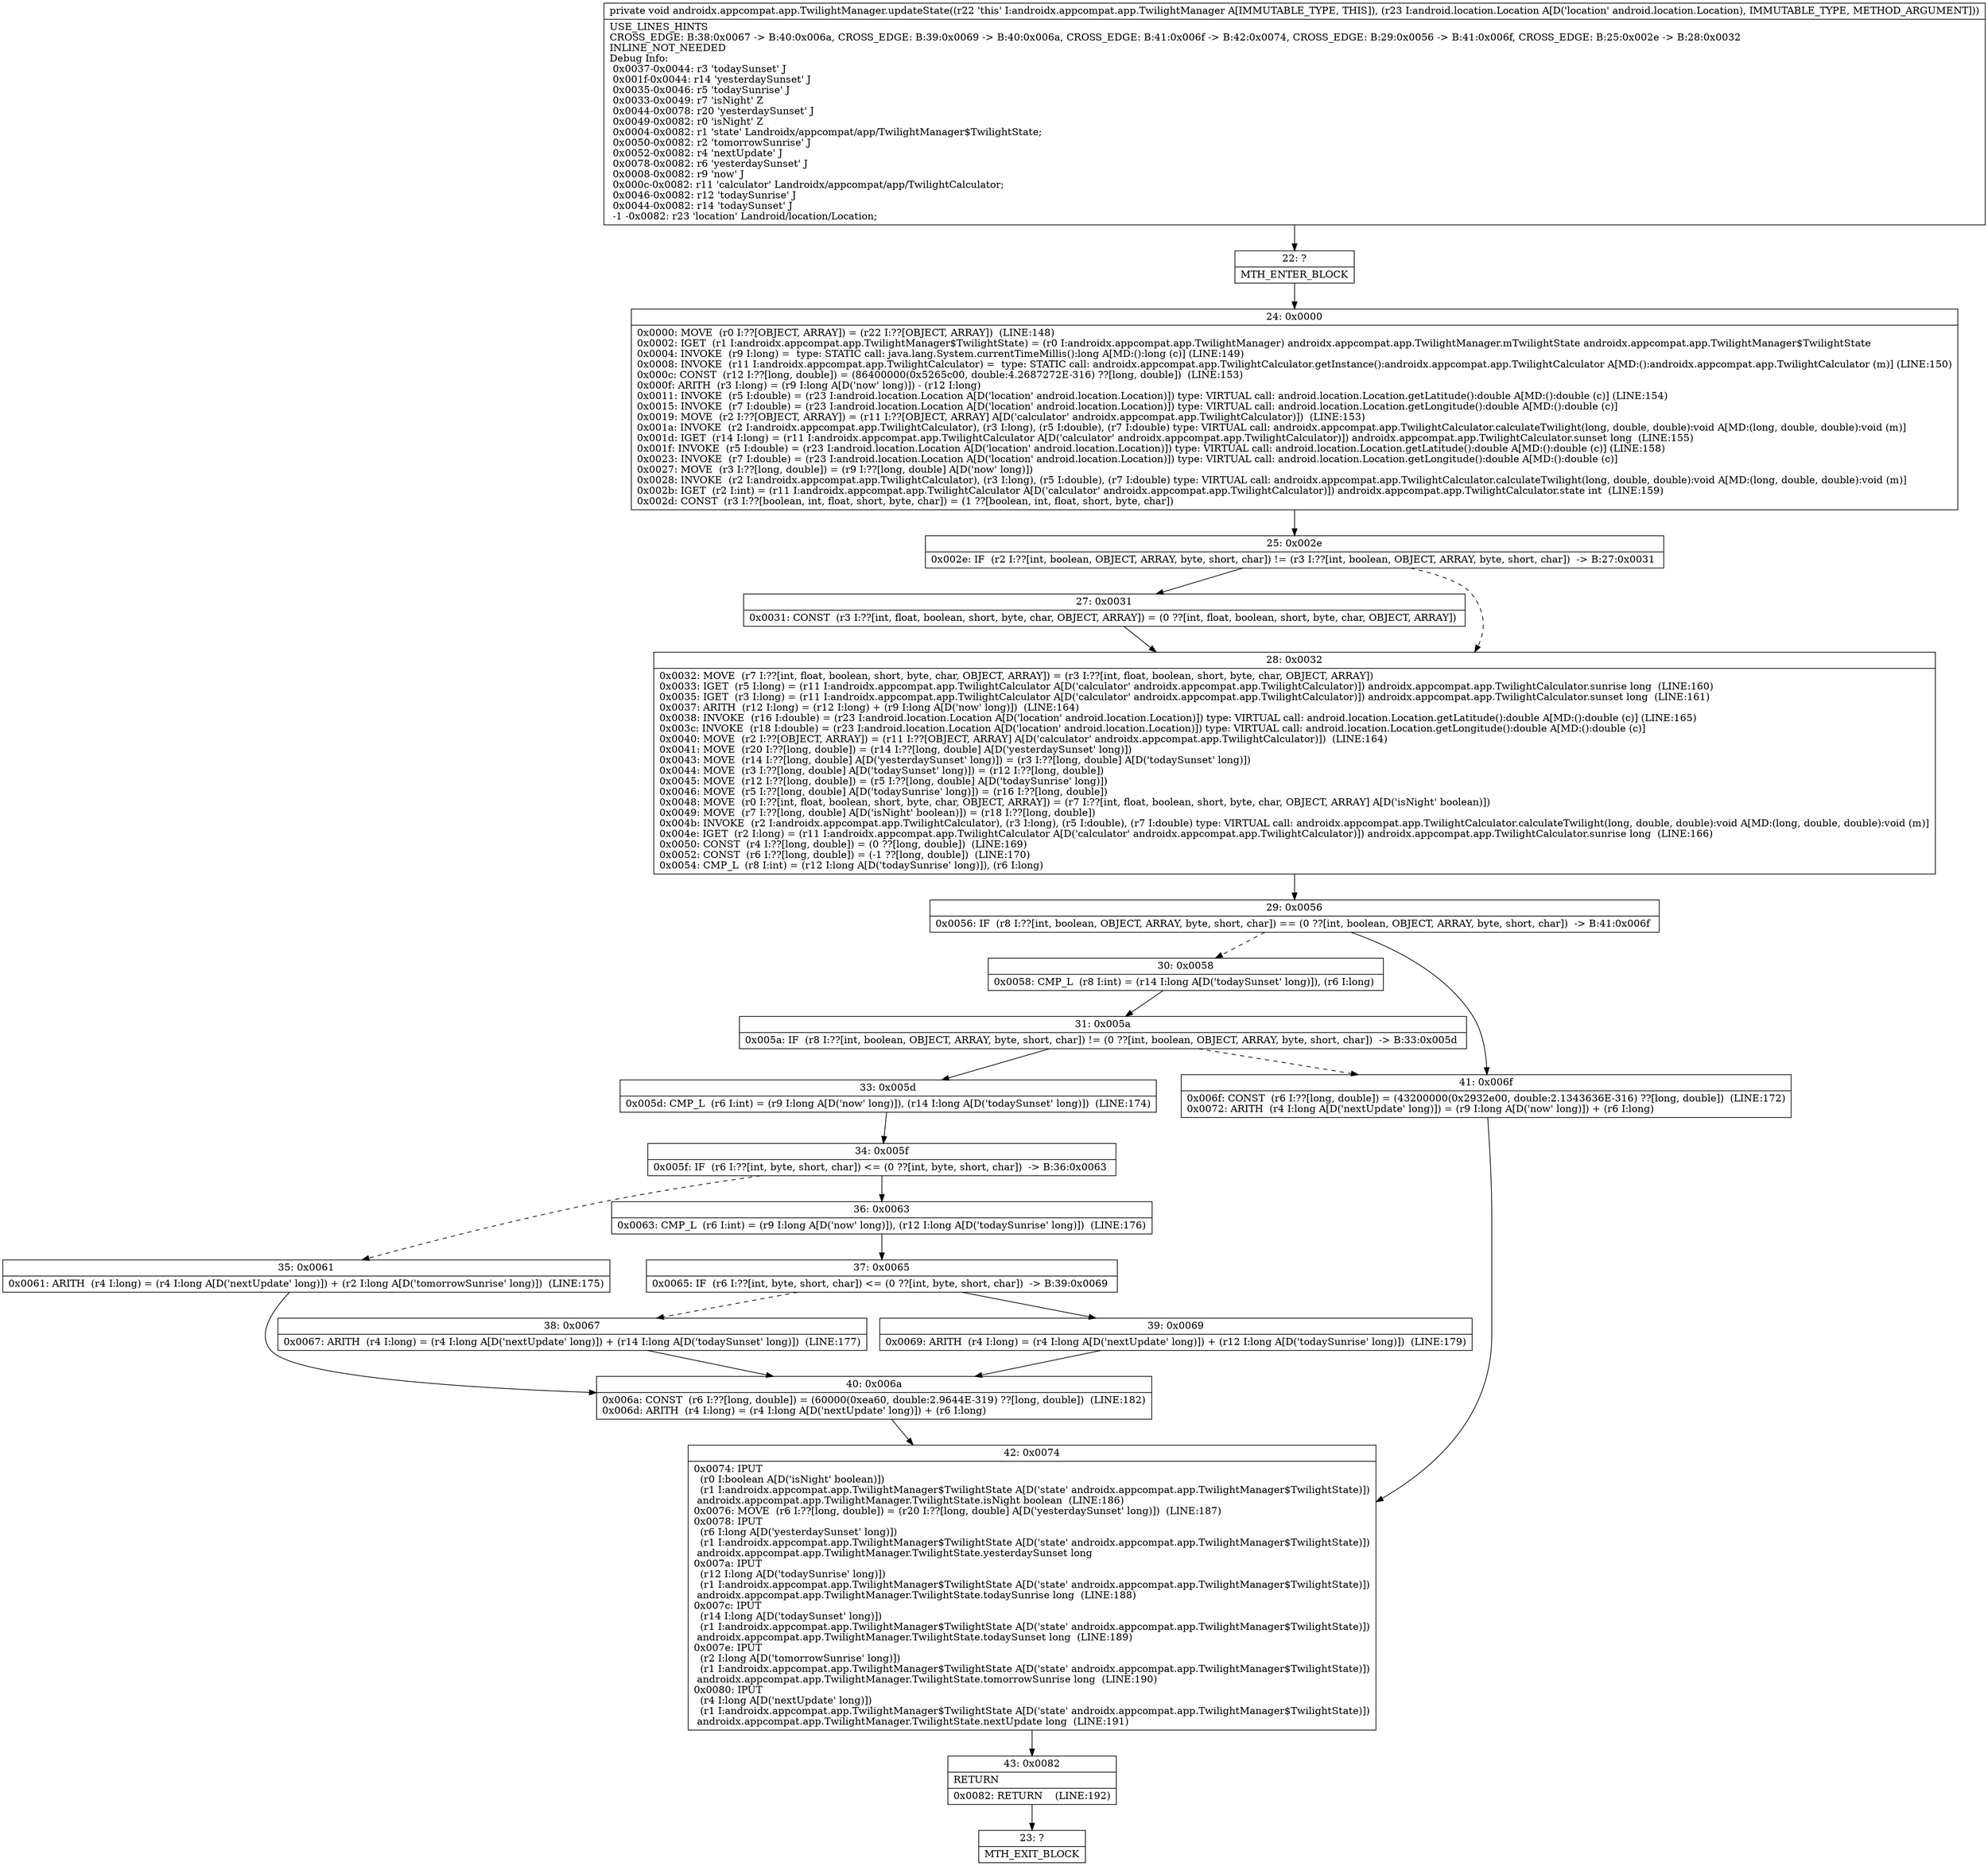digraph "CFG forandroidx.appcompat.app.TwilightManager.updateState(Landroid\/location\/Location;)V" {
Node_22 [shape=record,label="{22\:\ ?|MTH_ENTER_BLOCK\l}"];
Node_24 [shape=record,label="{24\:\ 0x0000|0x0000: MOVE  (r0 I:??[OBJECT, ARRAY]) = (r22 I:??[OBJECT, ARRAY])  (LINE:148)\l0x0002: IGET  (r1 I:androidx.appcompat.app.TwilightManager$TwilightState) = (r0 I:androidx.appcompat.app.TwilightManager) androidx.appcompat.app.TwilightManager.mTwilightState androidx.appcompat.app.TwilightManager$TwilightState \l0x0004: INVOKE  (r9 I:long) =  type: STATIC call: java.lang.System.currentTimeMillis():long A[MD:():long (c)] (LINE:149)\l0x0008: INVOKE  (r11 I:androidx.appcompat.app.TwilightCalculator) =  type: STATIC call: androidx.appcompat.app.TwilightCalculator.getInstance():androidx.appcompat.app.TwilightCalculator A[MD:():androidx.appcompat.app.TwilightCalculator (m)] (LINE:150)\l0x000c: CONST  (r12 I:??[long, double]) = (86400000(0x5265c00, double:4.2687272E\-316) ??[long, double])  (LINE:153)\l0x000f: ARITH  (r3 I:long) = (r9 I:long A[D('now' long)]) \- (r12 I:long) \l0x0011: INVOKE  (r5 I:double) = (r23 I:android.location.Location A[D('location' android.location.Location)]) type: VIRTUAL call: android.location.Location.getLatitude():double A[MD:():double (c)] (LINE:154)\l0x0015: INVOKE  (r7 I:double) = (r23 I:android.location.Location A[D('location' android.location.Location)]) type: VIRTUAL call: android.location.Location.getLongitude():double A[MD:():double (c)]\l0x0019: MOVE  (r2 I:??[OBJECT, ARRAY]) = (r11 I:??[OBJECT, ARRAY] A[D('calculator' androidx.appcompat.app.TwilightCalculator)])  (LINE:153)\l0x001a: INVOKE  (r2 I:androidx.appcompat.app.TwilightCalculator), (r3 I:long), (r5 I:double), (r7 I:double) type: VIRTUAL call: androidx.appcompat.app.TwilightCalculator.calculateTwilight(long, double, double):void A[MD:(long, double, double):void (m)]\l0x001d: IGET  (r14 I:long) = (r11 I:androidx.appcompat.app.TwilightCalculator A[D('calculator' androidx.appcompat.app.TwilightCalculator)]) androidx.appcompat.app.TwilightCalculator.sunset long  (LINE:155)\l0x001f: INVOKE  (r5 I:double) = (r23 I:android.location.Location A[D('location' android.location.Location)]) type: VIRTUAL call: android.location.Location.getLatitude():double A[MD:():double (c)] (LINE:158)\l0x0023: INVOKE  (r7 I:double) = (r23 I:android.location.Location A[D('location' android.location.Location)]) type: VIRTUAL call: android.location.Location.getLongitude():double A[MD:():double (c)]\l0x0027: MOVE  (r3 I:??[long, double]) = (r9 I:??[long, double] A[D('now' long)]) \l0x0028: INVOKE  (r2 I:androidx.appcompat.app.TwilightCalculator), (r3 I:long), (r5 I:double), (r7 I:double) type: VIRTUAL call: androidx.appcompat.app.TwilightCalculator.calculateTwilight(long, double, double):void A[MD:(long, double, double):void (m)]\l0x002b: IGET  (r2 I:int) = (r11 I:androidx.appcompat.app.TwilightCalculator A[D('calculator' androidx.appcompat.app.TwilightCalculator)]) androidx.appcompat.app.TwilightCalculator.state int  (LINE:159)\l0x002d: CONST  (r3 I:??[boolean, int, float, short, byte, char]) = (1 ??[boolean, int, float, short, byte, char]) \l}"];
Node_25 [shape=record,label="{25\:\ 0x002e|0x002e: IF  (r2 I:??[int, boolean, OBJECT, ARRAY, byte, short, char]) != (r3 I:??[int, boolean, OBJECT, ARRAY, byte, short, char])  \-\> B:27:0x0031 \l}"];
Node_27 [shape=record,label="{27\:\ 0x0031|0x0031: CONST  (r3 I:??[int, float, boolean, short, byte, char, OBJECT, ARRAY]) = (0 ??[int, float, boolean, short, byte, char, OBJECT, ARRAY]) \l}"];
Node_28 [shape=record,label="{28\:\ 0x0032|0x0032: MOVE  (r7 I:??[int, float, boolean, short, byte, char, OBJECT, ARRAY]) = (r3 I:??[int, float, boolean, short, byte, char, OBJECT, ARRAY]) \l0x0033: IGET  (r5 I:long) = (r11 I:androidx.appcompat.app.TwilightCalculator A[D('calculator' androidx.appcompat.app.TwilightCalculator)]) androidx.appcompat.app.TwilightCalculator.sunrise long  (LINE:160)\l0x0035: IGET  (r3 I:long) = (r11 I:androidx.appcompat.app.TwilightCalculator A[D('calculator' androidx.appcompat.app.TwilightCalculator)]) androidx.appcompat.app.TwilightCalculator.sunset long  (LINE:161)\l0x0037: ARITH  (r12 I:long) = (r12 I:long) + (r9 I:long A[D('now' long)])  (LINE:164)\l0x0038: INVOKE  (r16 I:double) = (r23 I:android.location.Location A[D('location' android.location.Location)]) type: VIRTUAL call: android.location.Location.getLatitude():double A[MD:():double (c)] (LINE:165)\l0x003c: INVOKE  (r18 I:double) = (r23 I:android.location.Location A[D('location' android.location.Location)]) type: VIRTUAL call: android.location.Location.getLongitude():double A[MD:():double (c)]\l0x0040: MOVE  (r2 I:??[OBJECT, ARRAY]) = (r11 I:??[OBJECT, ARRAY] A[D('calculator' androidx.appcompat.app.TwilightCalculator)])  (LINE:164)\l0x0041: MOVE  (r20 I:??[long, double]) = (r14 I:??[long, double] A[D('yesterdaySunset' long)]) \l0x0043: MOVE  (r14 I:??[long, double] A[D('yesterdaySunset' long)]) = (r3 I:??[long, double] A[D('todaySunset' long)]) \l0x0044: MOVE  (r3 I:??[long, double] A[D('todaySunset' long)]) = (r12 I:??[long, double]) \l0x0045: MOVE  (r12 I:??[long, double]) = (r5 I:??[long, double] A[D('todaySunrise' long)]) \l0x0046: MOVE  (r5 I:??[long, double] A[D('todaySunrise' long)]) = (r16 I:??[long, double]) \l0x0048: MOVE  (r0 I:??[int, float, boolean, short, byte, char, OBJECT, ARRAY]) = (r7 I:??[int, float, boolean, short, byte, char, OBJECT, ARRAY] A[D('isNight' boolean)]) \l0x0049: MOVE  (r7 I:??[long, double] A[D('isNight' boolean)]) = (r18 I:??[long, double]) \l0x004b: INVOKE  (r2 I:androidx.appcompat.app.TwilightCalculator), (r3 I:long), (r5 I:double), (r7 I:double) type: VIRTUAL call: androidx.appcompat.app.TwilightCalculator.calculateTwilight(long, double, double):void A[MD:(long, double, double):void (m)]\l0x004e: IGET  (r2 I:long) = (r11 I:androidx.appcompat.app.TwilightCalculator A[D('calculator' androidx.appcompat.app.TwilightCalculator)]) androidx.appcompat.app.TwilightCalculator.sunrise long  (LINE:166)\l0x0050: CONST  (r4 I:??[long, double]) = (0 ??[long, double])  (LINE:169)\l0x0052: CONST  (r6 I:??[long, double]) = (\-1 ??[long, double])  (LINE:170)\l0x0054: CMP_L  (r8 I:int) = (r12 I:long A[D('todaySunrise' long)]), (r6 I:long) \l}"];
Node_29 [shape=record,label="{29\:\ 0x0056|0x0056: IF  (r8 I:??[int, boolean, OBJECT, ARRAY, byte, short, char]) == (0 ??[int, boolean, OBJECT, ARRAY, byte, short, char])  \-\> B:41:0x006f \l}"];
Node_30 [shape=record,label="{30\:\ 0x0058|0x0058: CMP_L  (r8 I:int) = (r14 I:long A[D('todaySunset' long)]), (r6 I:long) \l}"];
Node_31 [shape=record,label="{31\:\ 0x005a|0x005a: IF  (r8 I:??[int, boolean, OBJECT, ARRAY, byte, short, char]) != (0 ??[int, boolean, OBJECT, ARRAY, byte, short, char])  \-\> B:33:0x005d \l}"];
Node_33 [shape=record,label="{33\:\ 0x005d|0x005d: CMP_L  (r6 I:int) = (r9 I:long A[D('now' long)]), (r14 I:long A[D('todaySunset' long)])  (LINE:174)\l}"];
Node_34 [shape=record,label="{34\:\ 0x005f|0x005f: IF  (r6 I:??[int, byte, short, char]) \<= (0 ??[int, byte, short, char])  \-\> B:36:0x0063 \l}"];
Node_35 [shape=record,label="{35\:\ 0x0061|0x0061: ARITH  (r4 I:long) = (r4 I:long A[D('nextUpdate' long)]) + (r2 I:long A[D('tomorrowSunrise' long)])  (LINE:175)\l}"];
Node_40 [shape=record,label="{40\:\ 0x006a|0x006a: CONST  (r6 I:??[long, double]) = (60000(0xea60, double:2.9644E\-319) ??[long, double])  (LINE:182)\l0x006d: ARITH  (r4 I:long) = (r4 I:long A[D('nextUpdate' long)]) + (r6 I:long) \l}"];
Node_42 [shape=record,label="{42\:\ 0x0074|0x0074: IPUT  \l  (r0 I:boolean A[D('isNight' boolean)])\l  (r1 I:androidx.appcompat.app.TwilightManager$TwilightState A[D('state' androidx.appcompat.app.TwilightManager$TwilightState)])\l androidx.appcompat.app.TwilightManager.TwilightState.isNight boolean  (LINE:186)\l0x0076: MOVE  (r6 I:??[long, double]) = (r20 I:??[long, double] A[D('yesterdaySunset' long)])  (LINE:187)\l0x0078: IPUT  \l  (r6 I:long A[D('yesterdaySunset' long)])\l  (r1 I:androidx.appcompat.app.TwilightManager$TwilightState A[D('state' androidx.appcompat.app.TwilightManager$TwilightState)])\l androidx.appcompat.app.TwilightManager.TwilightState.yesterdaySunset long \l0x007a: IPUT  \l  (r12 I:long A[D('todaySunrise' long)])\l  (r1 I:androidx.appcompat.app.TwilightManager$TwilightState A[D('state' androidx.appcompat.app.TwilightManager$TwilightState)])\l androidx.appcompat.app.TwilightManager.TwilightState.todaySunrise long  (LINE:188)\l0x007c: IPUT  \l  (r14 I:long A[D('todaySunset' long)])\l  (r1 I:androidx.appcompat.app.TwilightManager$TwilightState A[D('state' androidx.appcompat.app.TwilightManager$TwilightState)])\l androidx.appcompat.app.TwilightManager.TwilightState.todaySunset long  (LINE:189)\l0x007e: IPUT  \l  (r2 I:long A[D('tomorrowSunrise' long)])\l  (r1 I:androidx.appcompat.app.TwilightManager$TwilightState A[D('state' androidx.appcompat.app.TwilightManager$TwilightState)])\l androidx.appcompat.app.TwilightManager.TwilightState.tomorrowSunrise long  (LINE:190)\l0x0080: IPUT  \l  (r4 I:long A[D('nextUpdate' long)])\l  (r1 I:androidx.appcompat.app.TwilightManager$TwilightState A[D('state' androidx.appcompat.app.TwilightManager$TwilightState)])\l androidx.appcompat.app.TwilightManager.TwilightState.nextUpdate long  (LINE:191)\l}"];
Node_43 [shape=record,label="{43\:\ 0x0082|RETURN\l|0x0082: RETURN    (LINE:192)\l}"];
Node_23 [shape=record,label="{23\:\ ?|MTH_EXIT_BLOCK\l}"];
Node_36 [shape=record,label="{36\:\ 0x0063|0x0063: CMP_L  (r6 I:int) = (r9 I:long A[D('now' long)]), (r12 I:long A[D('todaySunrise' long)])  (LINE:176)\l}"];
Node_37 [shape=record,label="{37\:\ 0x0065|0x0065: IF  (r6 I:??[int, byte, short, char]) \<= (0 ??[int, byte, short, char])  \-\> B:39:0x0069 \l}"];
Node_38 [shape=record,label="{38\:\ 0x0067|0x0067: ARITH  (r4 I:long) = (r4 I:long A[D('nextUpdate' long)]) + (r14 I:long A[D('todaySunset' long)])  (LINE:177)\l}"];
Node_39 [shape=record,label="{39\:\ 0x0069|0x0069: ARITH  (r4 I:long) = (r4 I:long A[D('nextUpdate' long)]) + (r12 I:long A[D('todaySunrise' long)])  (LINE:179)\l}"];
Node_41 [shape=record,label="{41\:\ 0x006f|0x006f: CONST  (r6 I:??[long, double]) = (43200000(0x2932e00, double:2.1343636E\-316) ??[long, double])  (LINE:172)\l0x0072: ARITH  (r4 I:long A[D('nextUpdate' long)]) = (r9 I:long A[D('now' long)]) + (r6 I:long) \l}"];
MethodNode[shape=record,label="{private void androidx.appcompat.app.TwilightManager.updateState((r22 'this' I:androidx.appcompat.app.TwilightManager A[IMMUTABLE_TYPE, THIS]), (r23 I:android.location.Location A[D('location' android.location.Location), IMMUTABLE_TYPE, METHOD_ARGUMENT]))  | USE_LINES_HINTS\lCROSS_EDGE: B:38:0x0067 \-\> B:40:0x006a, CROSS_EDGE: B:39:0x0069 \-\> B:40:0x006a, CROSS_EDGE: B:41:0x006f \-\> B:42:0x0074, CROSS_EDGE: B:29:0x0056 \-\> B:41:0x006f, CROSS_EDGE: B:25:0x002e \-\> B:28:0x0032\lINLINE_NOT_NEEDED\lDebug Info:\l  0x0037\-0x0044: r3 'todaySunset' J\l  0x001f\-0x0044: r14 'yesterdaySunset' J\l  0x0035\-0x0046: r5 'todaySunrise' J\l  0x0033\-0x0049: r7 'isNight' Z\l  0x0044\-0x0078: r20 'yesterdaySunset' J\l  0x0049\-0x0082: r0 'isNight' Z\l  0x0004\-0x0082: r1 'state' Landroidx\/appcompat\/app\/TwilightManager$TwilightState;\l  0x0050\-0x0082: r2 'tomorrowSunrise' J\l  0x0052\-0x0082: r4 'nextUpdate' J\l  0x0078\-0x0082: r6 'yesterdaySunset' J\l  0x0008\-0x0082: r9 'now' J\l  0x000c\-0x0082: r11 'calculator' Landroidx\/appcompat\/app\/TwilightCalculator;\l  0x0046\-0x0082: r12 'todaySunrise' J\l  0x0044\-0x0082: r14 'todaySunset' J\l  \-1 \-0x0082: r23 'location' Landroid\/location\/Location;\l}"];
MethodNode -> Node_22;Node_22 -> Node_24;
Node_24 -> Node_25;
Node_25 -> Node_27;
Node_25 -> Node_28[style=dashed];
Node_27 -> Node_28;
Node_28 -> Node_29;
Node_29 -> Node_30[style=dashed];
Node_29 -> Node_41;
Node_30 -> Node_31;
Node_31 -> Node_33;
Node_31 -> Node_41[style=dashed];
Node_33 -> Node_34;
Node_34 -> Node_35[style=dashed];
Node_34 -> Node_36;
Node_35 -> Node_40;
Node_40 -> Node_42;
Node_42 -> Node_43;
Node_43 -> Node_23;
Node_36 -> Node_37;
Node_37 -> Node_38[style=dashed];
Node_37 -> Node_39;
Node_38 -> Node_40;
Node_39 -> Node_40;
Node_41 -> Node_42;
}

